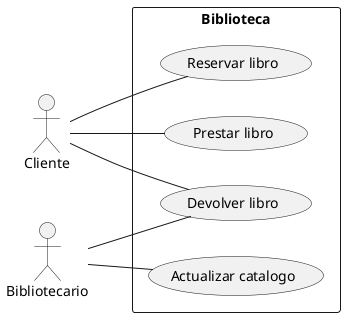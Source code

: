 @startuml

left to right direction
:Cliente:
:Bibliotecario:
rectangle Biblioteca{

usecase "Reservar libro" as CU1
usecase "Prestar libro" as CU2
usecase "Devolver libro" as CU3
usecase "Actualizar catalogo" as CU4
}
:Bibliotecario: -- CU3
:Bibliotecario: -- CU4

:Cliente: -- CU1
:Cliente: -- CU2
:Cliente: -- CU3

@enduml